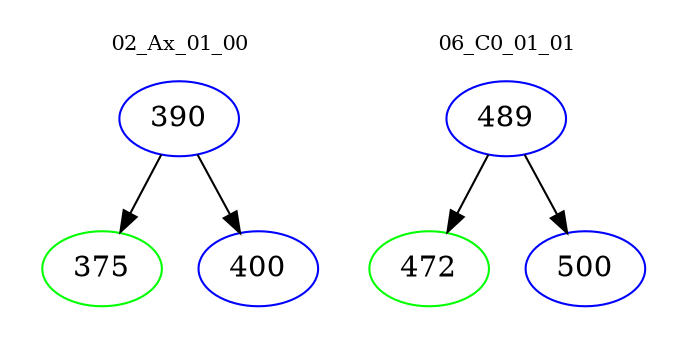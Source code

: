 digraph{
subgraph cluster_0 {
color = white
label = "02_Ax_01_00";
fontsize=10;
T0_390 [label="390", color="blue"]
T0_390 -> T0_375 [color="black"]
T0_375 [label="375", color="green"]
T0_390 -> T0_400 [color="black"]
T0_400 [label="400", color="blue"]
}
subgraph cluster_1 {
color = white
label = "06_C0_01_01";
fontsize=10;
T1_489 [label="489", color="blue"]
T1_489 -> T1_472 [color="black"]
T1_472 [label="472", color="green"]
T1_489 -> T1_500 [color="black"]
T1_500 [label="500", color="blue"]
}
}
